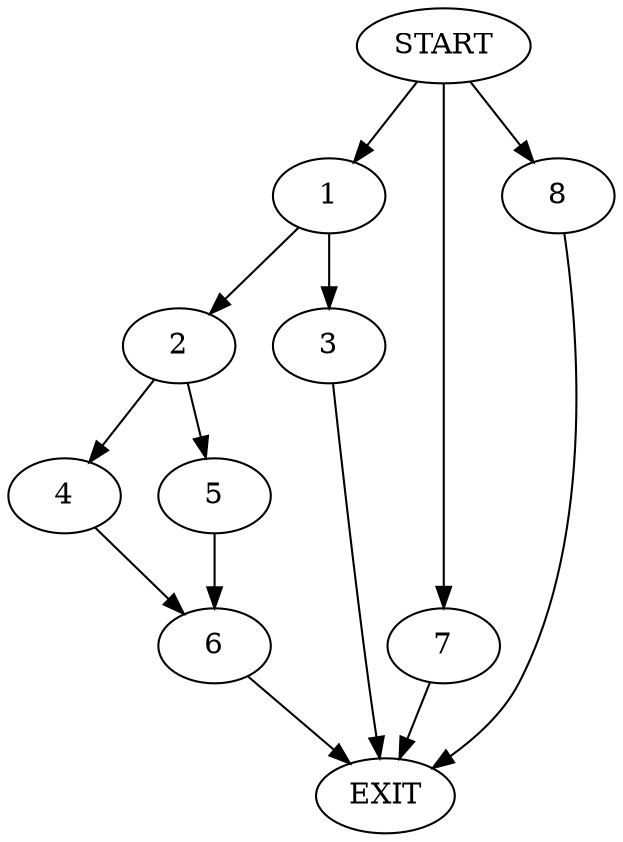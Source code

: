 digraph {
0 [label="START"]
9 [label="EXIT"]
0 -> 1
1 -> 2
1 -> 3
3 -> 9
2 -> 4
2 -> 5
5 -> 6
4 -> 6
0 -> 7
7 -> 9
0 -> 8
8 -> 9
6 -> 9
}
